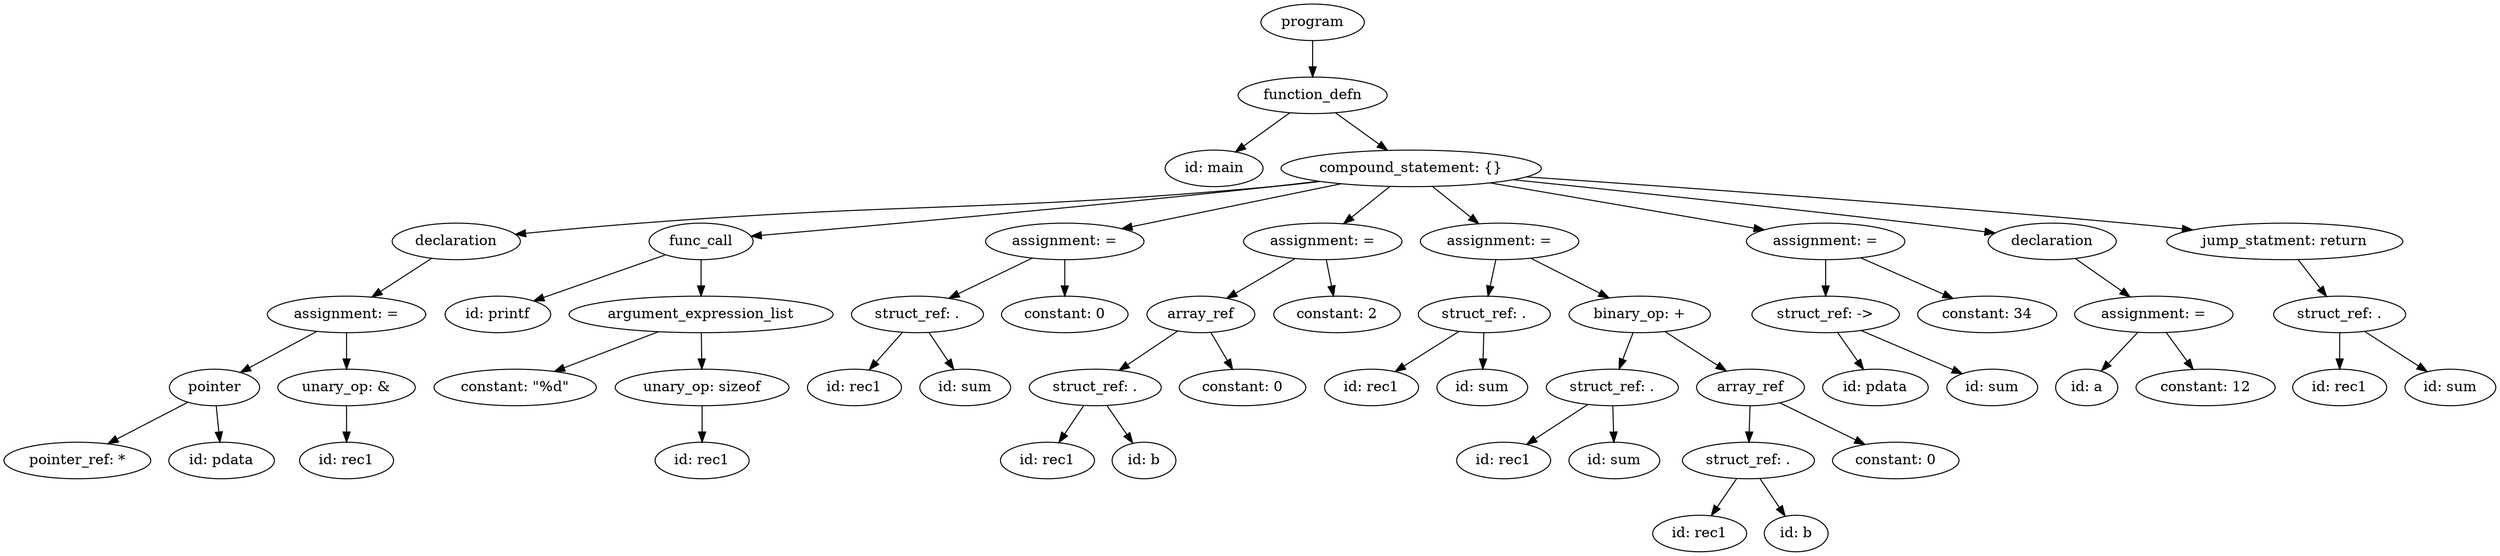 strict digraph "" {
	graph [bb="0,0,2060.8,540"];
	node [label="\N"];
	131	[height=0.5,
		label=program,
		pos="1077.1,522",
		width=1.1389];
	130	[height=0.5,
		label=function_defn,
		pos="1077.1,450",
		width=1.6667];
	131 -> 130	[pos="e,1077.1,468.1 1077.1,503.7 1077.1,495.98 1077.1,486.71 1077.1,478.11"];
	73	[height=0.5,
		label="id: main",
		pos="998.14,378",
		width=1.125];
	130 -> 73	[pos="e,1015.6,394.43 1058.8,432.76 1048.2,423.38 1034.8,411.44 1023.2,401.2"];
	129	[height=0.5,
		label="compound_statement: {}",
		pos="1157.1,378",
		width=2.7984];
	130 -> 129	[pos="e,1137.9,395.88 1095.7,432.76 1106,423.77 1118.9,412.44 1130.3,402.49"];
	83	[height=0.5,
		label=declaration,
		pos="371.14,306",
		width=1.3902];
	129 -> 83	[pos="e,417.73,312.87 1086.3,365.14 1073.3,363.22 1059.8,361.41 1047.1,360 813.82,334.05 753.94,345.31 520.14,324 489.55,321.21 455.5,\
317.38 427.68,314.06"];
	89	[height=0.5,
		label=func_call,
		pos="573.14,306",
		width=1.2096];
	129 -> 89	[pos="e,615.07,311.09 1085,365.41 1072.4,363.51 1059.4,361.63 1047.1,360 894.13,339.63 712.61,320.82 625.24,312.1"];
	94	[height=0.5,
		label="assignment: =",
		pos="875.14,306",
		width=1.6971];
	129 -> 94	[pos="e,920.29,318.21 1100.8,363 1051.1,350.68 979.32,332.86 930.13,320.65"];
	101	[height=0.5,
		label="assignment: =",
		pos="1087.1,306",
		width=1.6971];
	129 -> 101	[pos="e,1103.9,323.79 1140.2,360.05 1131.5,351.37 1120.8,340.64 1111.3,331.11"];
	114	[height=0.5,
		label="assignment: =",
		pos="1227.1,306",
		width=1.6971];
	129 -> 114	[pos="e,1210.4,323.79 1174.1,360.05 1182.8,351.37 1193.5,340.64 1203,331.11"];
	119	[height=0.5,
		label="assignment: =",
		pos="1507.1,306",
		width=1.6971];
	129 -> 119	[pos="e,1458.1,316.8 1221.7,364.08 1286.5,351.13 1385.3,331.37 1448,318.82"];
	124	[height=0.5,
		label=declaration,
		pos="1689.1,306",
		width=1.3902];
	129 -> 124	[pos="e,1644.2,314.08 1238.5,367.34 1323.2,357.15 1459.6,340.34 1577.1,324 1595.7,321.42 1616,318.4 1634.1,315.63"];
	128	[height=0.5,
		label="jump_statment: return",
		pos="1874.1,306",
		width=2.4914];
	129 -> 128	[pos="e,1803.2,317.13 1247.9,370.13 1364,361.04 1571.3,343.85 1748.1,324 1762.7,322.37 1778.1,320.45 1793,318.49"];
	82	[height=0.5,
		label="assignment: =",
		pos="281.14,234",
		width=1.6971];
	83 -> 82	[pos="e,301.69,250.98 351.17,289.46 338.99,279.99 323.23,267.73 309.74,257.24"];
	84	[height=0.5,
		label="id: printf",
		pos="411.14,234",
		width=1.1735];
	89 -> 84	[pos="e,439.86,247.41 544.18,292.49 517.69,281.04 478.32,264.03 449.28,251.48"];
	86	[height=0.5,
		label=argument_expression_list,
		pos="573.14,234",
		width=2.8194];
	89 -> 86	[pos="e,573.14,252.1 573.14,287.7 573.14,279.98 573.14,270.71 573.14,262.11"];
	92	[height=0.5,
		label="struct_ref: .",
		pos="755.14,234",
		width=1.4444];
	94 -> 92	[pos="e,780.59,249.85 848.81,289.64 831.38,279.47 808.34,266.03 789.48,255.03"];
	93	[height=0.5,
		label="constant: 0",
		pos="875.14,234",
		width=1.375];
	94 -> 93	[pos="e,875.14,252.1 875.14,287.7 875.14,279.98 875.14,270.71 875.14,262.11"];
	99	[height=0.5,
		label=array_ref,
		pos="986.14,234",
		width=1.1944];
	101 -> 99	[pos="e,1007.6,249.86 1064.2,289.12 1050,279.27 1031.6,266.51 1016.2,255.86"];
	100	[height=0.5,
		label="constant: 2",
		pos="1097.1,234",
		width=1.375];
	101 -> 100	[pos="e,1094.7,252.1 1089.6,287.7 1090.7,279.98 1092,270.71 1093.3,262.11"];
	104	[height=0.5,
		label="struct_ref: .",
		pos="1217.1,234",
		width=1.4444];
	114 -> 104	[pos="e,1219.6,252.1 1224.7,287.7 1223.6,279.98 1222.2,270.71 1221,262.11"];
	113	[height=0.5,
		label="binary_op: +",
		pos="1344.1,234",
		width=1.5707];
	114 -> 113	[pos="e,1318.5,250.33 1252.8,289.64 1269.6,279.61 1291.7,266.4 1309.9,255.48"];
	117	[height=0.5,
		label="struct_ref: ->",
		pos="1507.1,234",
		width=1.6111];
	119 -> 117	[pos="e,1507.1,252.1 1507.1,287.7 1507.1,279.98 1507.1,270.71 1507.1,262.11"];
	118	[height=0.5,
		label="constant: 34",
		pos="1637.1,234",
		width=1.5];
	119 -> 118	[pos="e,1609.7,249.75 1535,289.98 1554.3,279.63 1580,265.76 1600.9,254.54"];
	123	[height=0.5,
		label="assignment: =",
		pos="1770.1,234",
		width=1.6971];
	124 -> 123	[pos="e,1751.3,251.31 1707.5,289.12 1718.1,279.94 1731.7,268.23 1743.5,258.06"];
	127	[height=0.5,
		label="struct_ref: .",
		pos="1930.1,234",
		width=1.4444];
	128 -> 127	[pos="e,1916.7,251.79 1887.7,288.05 1894.5,279.54 1902.9,269.07 1910.4,259.68"];
	79	[height=0.5,
		label=pointer,
		pos="171.14,162",
		width=0.99297];
	82 -> 79	[pos="e,192.52,176.6 256.73,217.46 240.35,207.04 218.65,193.23 201.2,182.13"];
	81	[height=0.5,
		label="unary_op: &",
		pos="281.14,162",
		width=1.5556];
	82 -> 81	[pos="e,281.14,180.1 281.14,215.7 281.14,207.98 281.14,198.71 281.14,190.11"];
	85	[height=0.5,
		label="constant: \"%d\"",
		pos="420.14,162",
		width=1.8056];
	86 -> 85	[pos="e,452.21,177.67 538.04,216.94 515.22,206.5 485.37,192.84 461.41,181.88"];
	88	[height=0.5,
		label="unary_op: sizeof",
		pos="573.14,162",
		width=1.9318];
	86 -> 88	[pos="e,573.14,180.1 573.14,215.7 573.14,207.98 573.14,198.71 573.14,190.11"];
	90	[height=0.5,
		label="id: rec1",
		pos="698.14,162",
		width=1.0471];
	92 -> 90	[pos="e,711.16,178.99 741.64,216.41 734.44,207.57 725.45,196.53 717.52,186.79"];
	91	[height=0.5,
		label="id: sum",
		pos="791.14,162",
		width=1.0471];
	92 -> 91	[pos="e,782.51,179.79 763.86,216.05 768.06,207.89 773.19,197.91 777.86,188.82"];
	97	[height=0.5,
		label="struct_ref: .",
		pos="899.14,162",
		width=1.4444];
	99 -> 97	[pos="e,918.89,178.89 967.27,217.81 955.43,208.29 939.97,195.85 926.77,185.22"];
	98	[height=0.5,
		label="constant: 0",
		pos="1019.1,162",
		width=1.375];
	99 -> 98	[pos="e,1011.2,179.79 994.13,216.05 997.94,207.97 1002.6,198.12 1006.8,189.11"];
	102	[height=0.5,
		label="id: rec1",
		pos="1124.1,162",
		width=1.0471];
	104 -> 102	[pos="e,1143.5,177.54 1196.5,217.46 1183.3,207.5 1165.9,194.44 1151.5,183.61"];
	103	[height=0.5,
		label="id: sum",
		pos="1217.1,162",
		width=1.0471];
	104 -> 103	[pos="e,1217.1,180.1 1217.1,215.7 1217.1,207.98 1217.1,198.71 1217.1,190.11"];
	107	[height=0.5,
		label="struct_ref: .",
		pos="1325.1,162",
		width=1.4444];
	113 -> 107	[pos="e,1329.8,180.28 1339.5,216.05 1337.4,208.26 1334.9,198.82 1332.5,190.08"];
	112	[height=0.5,
		label=array_ref,
		pos="1438.1,162",
		width=1.1944];
	113 -> 112	[pos="e,1417.9,178.1 1365.5,217.12 1378.6,207.34 1395.6,194.69 1409.8,184.08"];
	115	[height=0.5,
		label="id: pdata",
		pos="1541.1,162",
		width=1.1555];
	117 -> 115	[pos="e,1533,179.79 1515.4,216.05 1519.3,207.89 1524.2,197.91 1528.6,188.82"];
	116	[height=0.5,
		label="id: sum",
		pos="1638.1,162",
		width=1.0471];
	117 -> 116	[pos="e,1613.9,175.94 1534.9,218.15 1555.4,207.2 1583.4,192.25 1605.1,180.67"];
	121	[height=0.5,
		label="id: a",
		pos="1721.1,162",
		width=0.75];
	123 -> 121	[pos="e,1732.2,178.83 1758.3,216.05 1752.2,207.38 1744.7,196.67 1738,187.15"];
	122	[height=0.5,
		label="constant: 12",
		pos="1820.1,162",
		width=1.5];
	123 -> 122	[pos="e,1808.2,179.79 1782.2,216.05 1788.3,207.63 1795.7,197.28 1802.3,187.97"];
	125	[height=0.5,
		label="id: rec1",
		pos="1930.1,162",
		width=1.0471];
	127 -> 125	[pos="e,1930.1,180.1 1930.1,215.7 1930.1,207.98 1930.1,198.71 1930.1,190.11"];
	126	[height=0.5,
		label="id: sum",
		pos="2023.1,162",
		width=1.0471];
	127 -> 126	[pos="e,2003.8,177.54 1950.8,217.46 1964,207.5 1981.4,194.44 1995.8,183.61"];
	77	[height=0.5,
		label="pointer_ref: *",
		pos="59.145,90",
		width=1.6429];
	79 -> 77	[pos="e,83.793,106.41 149.55,147.5 133.38,137.4 110.96,123.39 92.496,111.84"];
	78	[height=0.5,
		label="id: pdata",
		pos="178.14,90",
		width=1.1555];
	79 -> 78	[pos="e,176.43,108.1 172.88,143.7 173.65,135.98 174.57,126.71 175.43,118.11"];
	80	[height=0.5,
		label="id: rec1",
		pos="281.14,90",
		width=1.0471];
	81 -> 80	[pos="e,281.14,108.1 281.14,143.7 281.14,135.98 281.14,126.71 281.14,118.11"];
	87	[height=0.5,
		label="id: rec1",
		pos="573.14,90",
		width=1.0471];
	88 -> 87	[pos="e,573.14,108.1 573.14,143.7 573.14,135.98 573.14,126.71 573.14,118.11"];
	95	[height=0.5,
		label="id: rec1",
		pos="858.14,90",
		width=1.0471];
	97 -> 95	[pos="e,867.98,107.79 889.22,144.05 884.39,135.8 878.47,125.7 873.1,116.54"];
	96	[height=0.5,
		label="id: b",
		pos="941.14,90",
		width=0.75];
	97 -> 96	[pos="e,931.36,107.31 909.31,144.05 914.34,135.68 920.5,125.4 926.06,116.13"];
	105	[height=0.5,
		label="id: rec1",
		pos="1233.1,90",
		width=1.0471];
	107 -> 105	[pos="e,1252.4,105.63 1304.3,145.12 1291.4,135.29 1274.6,122.58 1260.7,111.94"];
	106	[height=0.5,
		label="id: sum",
		pos="1326.1,90",
		width=1.0471];
	107 -> 106	[pos="e,1325.9,108.1 1325.4,143.7 1325.5,135.98 1325.6,126.71 1325.8,118.11"];
	110	[height=0.5,
		label="struct_ref: .",
		pos="1436.1,90",
		width=1.4444];
	112 -> 110	[pos="e,1436.6,108.1 1437.7,143.7 1437.4,135.98 1437.2,126.71 1436.9,118.11"];
	111	[height=0.5,
		label="constant: 0",
		pos="1556.1,90",
		width=1.375];
	112 -> 111	[pos="e,1531.5,105.63 1462,146.83 1479.5,136.49 1503.3,122.32 1522.7,110.85"];
	108	[height=0.5,
		label="id: rec1",
		pos="1394.1,18",
		width=1.0471];
	110 -> 108	[pos="e,1404.2,35.789 1426,72.055 1421,63.801 1415,53.701 1409.5,44.538"];
	109	[height=0.5,
		label="id: b",
		pos="1477.1,18",
		width=0.75];
	110 -> 109	[pos="e,1467.6,35.307 1446.1,72.055 1451,63.679 1457,53.404 1462.4,44.134"];
}
